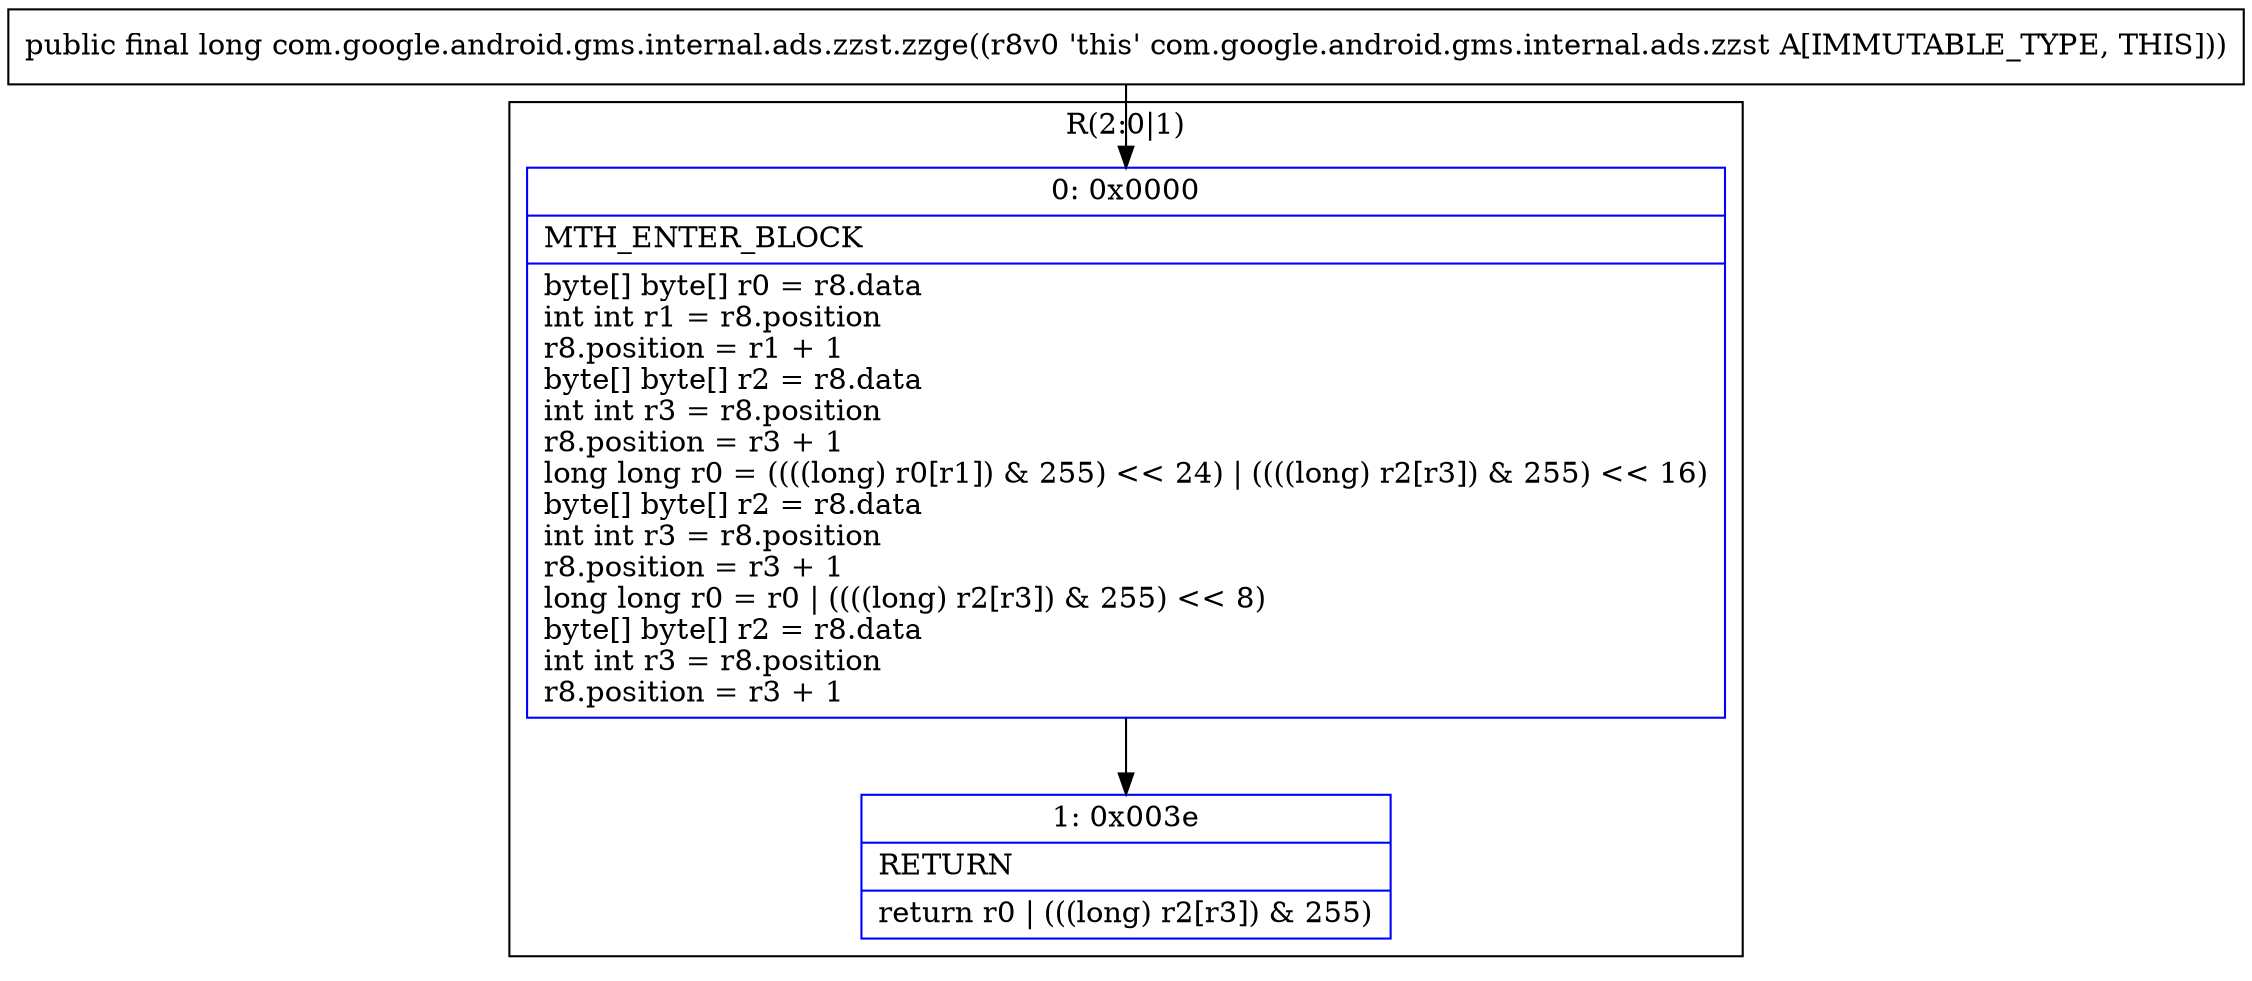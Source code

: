 digraph "CFG forcom.google.android.gms.internal.ads.zzst.zzge()J" {
subgraph cluster_Region_1058027231 {
label = "R(2:0|1)";
node [shape=record,color=blue];
Node_0 [shape=record,label="{0\:\ 0x0000|MTH_ENTER_BLOCK\l|byte[] byte[] r0 = r8.data\lint int r1 = r8.position\lr8.position = r1 + 1\lbyte[] byte[] r2 = r8.data\lint int r3 = r8.position\lr8.position = r3 + 1\llong long r0 = ((((long) r0[r1]) & 255) \<\< 24) \| ((((long) r2[r3]) & 255) \<\< 16)\lbyte[] byte[] r2 = r8.data\lint int r3 = r8.position\lr8.position = r3 + 1\llong long r0 = r0 \| ((((long) r2[r3]) & 255) \<\< 8)\lbyte[] byte[] r2 = r8.data\lint int r3 = r8.position\lr8.position = r3 + 1\l}"];
Node_1 [shape=record,label="{1\:\ 0x003e|RETURN\l|return r0 \| (((long) r2[r3]) & 255)\l}"];
}
MethodNode[shape=record,label="{public final long com.google.android.gms.internal.ads.zzst.zzge((r8v0 'this' com.google.android.gms.internal.ads.zzst A[IMMUTABLE_TYPE, THIS])) }"];
MethodNode -> Node_0;
Node_0 -> Node_1;
}

